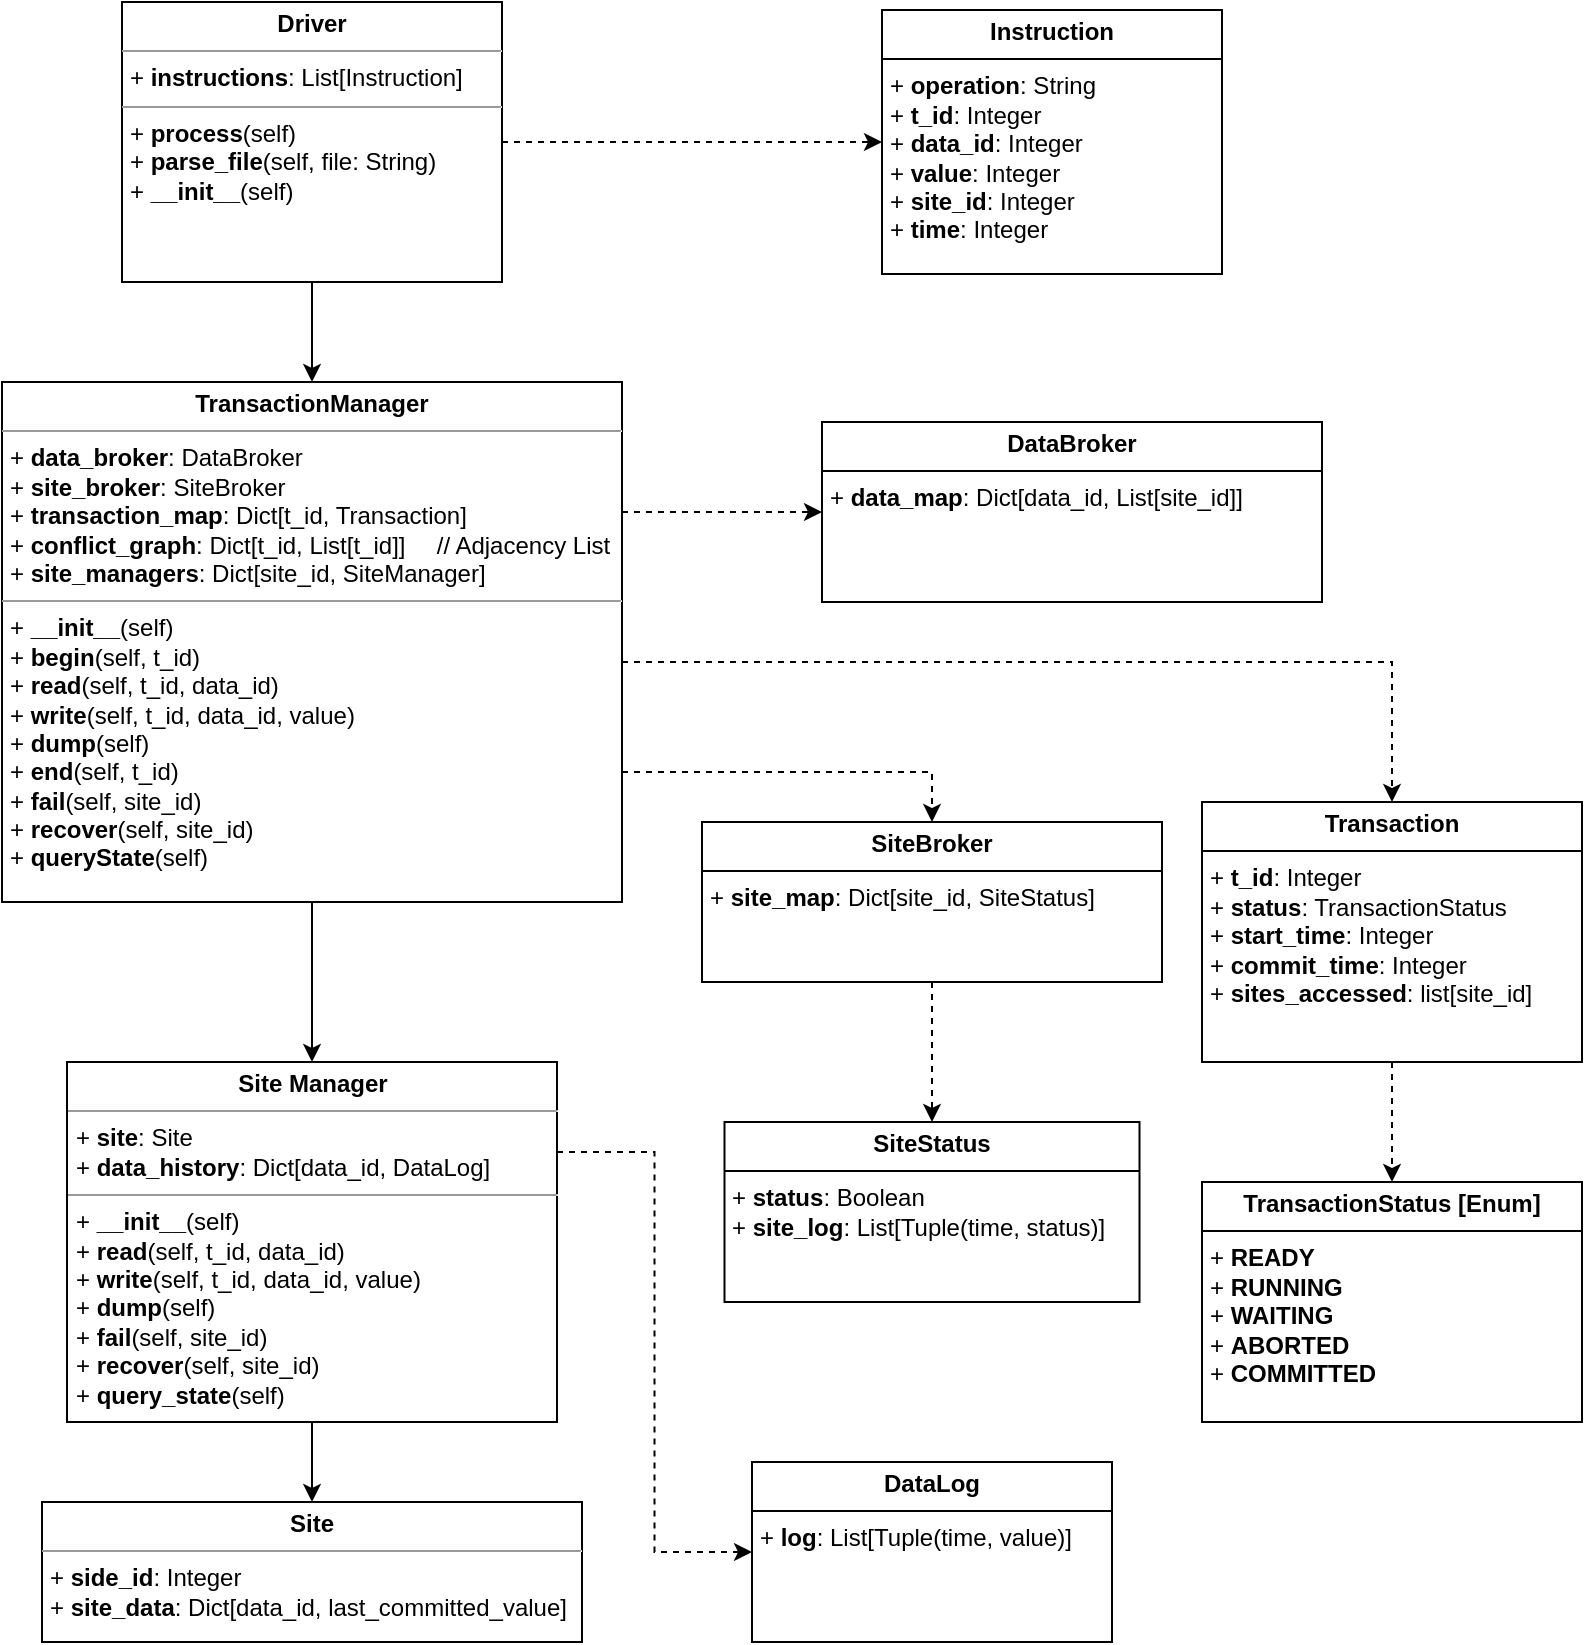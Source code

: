 <mxfile version="24.8.3">
  <diagram name="Page-1" id="c4acf3e9-155e-7222-9cf6-157b1a14988f">
    <mxGraphModel dx="1050" dy="1657" grid="1" gridSize="10" guides="1" tooltips="1" connect="1" arrows="1" fold="1" page="1" pageScale="1" pageWidth="850" pageHeight="1100" background="none" math="0" shadow="0">
      <root>
        <mxCell id="0" />
        <mxCell id="1" parent="0" />
        <mxCell id="5d2195bd80daf111-10" value="&lt;p style=&quot;margin:0px;margin-top:4px;text-align:center;&quot;&gt;&lt;b&gt;Site&lt;/b&gt;&lt;/p&gt;&lt;hr size=&quot;1&quot;&gt;&lt;p style=&quot;margin:0px;margin-left:4px;&quot;&gt;+ &lt;b&gt;side_id&lt;/b&gt;: Integer&lt;/p&gt;&lt;p style=&quot;margin:0px;margin-left:4px;&quot;&gt;+ &lt;b&gt;site_data&lt;/b&gt;:&amp;nbsp;&lt;span style=&quot;background-color: initial;&quot;&gt;Dict[data_id, last_committed_value]&lt;/span&gt;&lt;/p&gt;&lt;p style=&quot;margin:0px;margin-left:4px;&quot;&gt;&lt;br&gt;&lt;/p&gt;" style="verticalAlign=top;align=left;overflow=fill;fontSize=12;fontFamily=Helvetica;html=1;rounded=0;shadow=0;comic=0;labelBackgroundColor=none;strokeWidth=1" parent="1" vertex="1">
          <mxGeometry x="60" y="730" width="270" height="70" as="geometry" />
        </mxCell>
        <mxCell id="EIfYpKHlNEmlDHZDdE43-5" style="edgeStyle=orthogonalEdgeStyle;rounded=0;orthogonalLoop=1;jettySize=auto;html=1;" parent="1" source="5d2195bd80daf111-18" target="5d2195bd80daf111-19" edge="1">
          <mxGeometry relative="1" as="geometry" />
        </mxCell>
        <mxCell id="EIfYpKHlNEmlDHZDdE43-37" style="edgeStyle=orthogonalEdgeStyle;rounded=0;orthogonalLoop=1;jettySize=auto;html=1;exitX=1;exitY=0.5;exitDx=0;exitDy=0;entryX=0;entryY=0.5;entryDx=0;entryDy=0;dashed=1;" parent="1" source="5d2195bd80daf111-18" target="EIfYpKHlNEmlDHZDdE43-35" edge="1">
          <mxGeometry relative="1" as="geometry" />
        </mxCell>
        <mxCell id="5d2195bd80daf111-18" value="&lt;p style=&quot;margin:0px;margin-top:4px;text-align:center;&quot;&gt;&lt;b&gt;Driver&lt;/b&gt;&lt;/p&gt;&lt;hr size=&quot;1&quot;&gt;&lt;p style=&quot;margin:0px;margin-left:4px;&quot;&gt;+ &lt;b&gt;instructions&lt;/b&gt;: List[Instruction]&lt;/p&gt;&lt;hr size=&quot;1&quot;&gt;&lt;p style=&quot;margin:0px;margin-left:4px;&quot;&gt;+ &lt;b&gt;process&lt;/b&gt;(self)&lt;br&gt;+ &lt;b&gt;parse_file&lt;/b&gt;(self, file: String)&lt;/p&gt;&lt;p style=&quot;margin:0px;margin-left:4px;&quot;&gt;+ &lt;b&gt;__init__&lt;/b&gt;(self)&lt;/p&gt;&lt;p style=&quot;margin:0px;margin-left:4px;&quot;&gt;&lt;br&gt;&lt;/p&gt;" style="verticalAlign=top;align=left;overflow=fill;fontSize=12;fontFamily=Helvetica;html=1;rounded=0;shadow=0;comic=0;labelBackgroundColor=none;strokeWidth=1" parent="1" vertex="1">
          <mxGeometry x="100" y="-20" width="190" height="140" as="geometry" />
        </mxCell>
        <mxCell id="EIfYpKHlNEmlDHZDdE43-41" style="edgeStyle=orthogonalEdgeStyle;rounded=0;orthogonalLoop=1;jettySize=auto;html=1;exitX=1;exitY=0.5;exitDx=0;exitDy=0;entryX=0.5;entryY=0;entryDx=0;entryDy=0;dashed=1;" parent="1" source="5d2195bd80daf111-19" target="EIfYpKHlNEmlDHZDdE43-38" edge="1">
          <mxGeometry relative="1" as="geometry">
            <Array as="points">
              <mxPoint x="250" y="310" />
              <mxPoint x="720" y="310" />
            </Array>
          </mxGeometry>
        </mxCell>
        <mxCell id="EIfYpKHlNEmlDHZDdE43-47" style="edgeStyle=orthogonalEdgeStyle;rounded=0;orthogonalLoop=1;jettySize=auto;html=1;exitX=1;exitY=0.75;exitDx=0;exitDy=0;entryX=0.5;entryY=0;entryDx=0;entryDy=0;dashed=1;" parent="1" source="5d2195bd80daf111-19" target="EIfYpKHlNEmlDHZDdE43-46" edge="1">
          <mxGeometry relative="1" as="geometry" />
        </mxCell>
        <mxCell id="ZkX1OmZ0OC17ezpgjjzT-1" style="edgeStyle=orthogonalEdgeStyle;rounded=0;orthogonalLoop=1;jettySize=auto;html=1;entryX=0.5;entryY=0;entryDx=0;entryDy=0;" parent="1" source="5d2195bd80daf111-19" target="5d2195bd80daf111-20" edge="1">
          <mxGeometry relative="1" as="geometry" />
        </mxCell>
        <mxCell id="liZSuBq_oHjOSZf-k_FQ-1" style="edgeStyle=orthogonalEdgeStyle;rounded=0;orthogonalLoop=1;jettySize=auto;html=1;exitX=1;exitY=0.25;exitDx=0;exitDy=0;entryX=0;entryY=0.5;entryDx=0;entryDy=0;dashed=1;" edge="1" parent="1" source="5d2195bd80daf111-19" target="EIfYpKHlNEmlDHZDdE43-42">
          <mxGeometry relative="1" as="geometry" />
        </mxCell>
        <mxCell id="5d2195bd80daf111-19" value="&lt;p style=&quot;margin:0px;margin-top:4px;text-align:center;&quot;&gt;&lt;b&gt;TransactionManager&lt;/b&gt;&lt;/p&gt;&lt;hr size=&quot;1&quot;&gt;&lt;p style=&quot;margin:0px;margin-left:4px;&quot;&gt;+ &lt;b&gt;data_broker&lt;/b&gt;: DataBroker&lt;br&gt;+ &lt;b&gt;site_broker&lt;/b&gt;: SiteBroker&lt;/p&gt;&lt;p style=&quot;margin:0px;margin-left:4px;&quot;&gt;+ &lt;b&gt;transaction_map&lt;/b&gt;&lt;span style=&quot;background-color: initial;&quot;&gt;: Dict[&lt;/span&gt;&lt;span style=&quot;background-color: initial;&quot;&gt;t_id, Transaction]&lt;/span&gt;&lt;/p&gt;&lt;p style=&quot;margin:0px;margin-left:4px;&quot;&gt;&lt;span style=&quot;background-color: initial;&quot;&gt;+ &lt;b&gt;conflict_graph&lt;/b&gt;: Dict[t_id, List[t_id]]&amp;nbsp; &lt;span style=&quot;white-space: pre;&quot;&gt;&#x9;&lt;/span&gt;// Adjacency List&lt;/span&gt;&lt;/p&gt;&lt;p style=&quot;margin:0px;margin-left:4px;&quot;&gt;&lt;span style=&quot;background-color: initial;&quot;&gt;+ &lt;b&gt;site_managers&lt;/b&gt;: Dict[site_id, SiteManager]&lt;/span&gt;&lt;/p&gt;&lt;hr size=&quot;1&quot;&gt;&lt;p style=&quot;margin:0px;margin-left:4px;&quot;&gt;+ &lt;b&gt;__init__&lt;/b&gt;(self)&lt;/p&gt;&lt;p style=&quot;margin:0px;margin-left:4px;&quot;&gt;+ &lt;b&gt;begin&lt;/b&gt;(self, t_id)&lt;br&gt;+ &lt;b&gt;read&lt;/b&gt;(self, t_id, data_id)&lt;/p&gt;&lt;p style=&quot;margin:0px;margin-left:4px;&quot;&gt;+ &lt;b&gt;write&lt;/b&gt;(self, t_id, data_id, value)&lt;/p&gt;&lt;p style=&quot;margin:0px;margin-left:4px;&quot;&gt;+ &lt;b&gt;dump&lt;/b&gt;(self)&lt;/p&gt;&lt;p style=&quot;margin:0px;margin-left:4px;&quot;&gt;+ &lt;b&gt;end&lt;/b&gt;(self, t_id)&lt;/p&gt;&lt;p style=&quot;margin:0px;margin-left:4px;&quot;&gt;+ &lt;b&gt;fail&lt;/b&gt;(self, site_id)&lt;/p&gt;&lt;p style=&quot;margin:0px;margin-left:4px;&quot;&gt;+ &lt;b&gt;recover&lt;/b&gt;(self, site_id)&lt;/p&gt;&lt;p style=&quot;margin:0px;margin-left:4px;&quot;&gt;+ &lt;b&gt;queryState&lt;/b&gt;(self)&lt;/p&gt;&lt;p style=&quot;margin:0px;margin-left:4px;&quot;&gt;&lt;br&gt;&lt;/p&gt;" style="verticalAlign=top;align=left;overflow=fill;fontSize=12;fontFamily=Helvetica;html=1;rounded=0;shadow=0;comic=0;labelBackgroundColor=none;strokeWidth=1" parent="1" vertex="1">
          <mxGeometry x="40" y="170" width="310" height="260" as="geometry" />
        </mxCell>
        <mxCell id="ZkX1OmZ0OC17ezpgjjzT-7" style="edgeStyle=orthogonalEdgeStyle;rounded=0;orthogonalLoop=1;jettySize=auto;html=1;" parent="1" source="5d2195bd80daf111-20" target="5d2195bd80daf111-10" edge="1">
          <mxGeometry relative="1" as="geometry" />
        </mxCell>
        <mxCell id="liZSuBq_oHjOSZf-k_FQ-3" style="edgeStyle=orthogonalEdgeStyle;rounded=0;orthogonalLoop=1;jettySize=auto;html=1;exitX=1;exitY=0.25;exitDx=0;exitDy=0;entryX=0;entryY=0.5;entryDx=0;entryDy=0;dashed=1;" edge="1" parent="1" source="5d2195bd80daf111-20" target="ZkX1OmZ0OC17ezpgjjzT-6">
          <mxGeometry relative="1" as="geometry" />
        </mxCell>
        <mxCell id="5d2195bd80daf111-20" value="&lt;p style=&quot;margin:0px;margin-top:4px;text-align:center;&quot;&gt;&lt;b&gt;Site Manager&lt;/b&gt;&lt;/p&gt;&lt;hr size=&quot;1&quot;&gt;&lt;p style=&quot;margin:0px;margin-left:4px;&quot;&gt;+ &lt;b&gt;site&lt;/b&gt;: Site&lt;/p&gt;&lt;p style=&quot;margin:0px;margin-left:4px;&quot;&gt;+ &lt;b&gt;data_history&lt;/b&gt;: Dict[data_id, DataLog]&lt;/p&gt;&lt;hr size=&quot;1&quot;&gt;&lt;p style=&quot;margin: 0px 0px 0px 4px;&quot;&gt;+ &lt;b&gt;__init__&lt;/b&gt;(self)&lt;/p&gt;&lt;p style=&quot;margin: 0px 0px 0px 4px;&quot;&gt;+ &lt;b&gt;read&lt;/b&gt;(self, t_id, data_id)&lt;/p&gt;&lt;p style=&quot;margin: 0px 0px 0px 4px;&quot;&gt;+ &lt;b&gt;write&lt;/b&gt;(self, t_id, data_id, value)&lt;/p&gt;&lt;p style=&quot;margin: 0px 0px 0px 4px;&quot;&gt;+ &lt;b&gt;dump&lt;/b&gt;(self)&lt;/p&gt;&lt;p style=&quot;margin: 0px 0px 0px 4px;&quot;&gt;&lt;span style=&quot;background-color: initial;&quot;&gt;+ &lt;b&gt;fail&lt;/b&gt;(self, site_id)&lt;/span&gt;&lt;/p&gt;&lt;p style=&quot;margin: 0px 0px 0px 4px;&quot;&gt;+ &lt;b&gt;recover&lt;/b&gt;(self, site_id)&lt;/p&gt;&lt;p style=&quot;margin: 0px 0px 0px 4px;&quot;&gt;+ &lt;b&gt;query_state&lt;/b&gt;(self)&lt;/p&gt;&lt;p style=&quot;margin: 0px 0px 0px 4px;&quot;&gt;&lt;br&gt;&lt;/p&gt;" style="verticalAlign=top;align=left;overflow=fill;fontSize=12;fontFamily=Helvetica;html=1;rounded=0;shadow=0;comic=0;labelBackgroundColor=none;strokeWidth=1" parent="1" vertex="1">
          <mxGeometry x="72.5" y="510" width="245" height="180" as="geometry" />
        </mxCell>
        <mxCell id="EIfYpKHlNEmlDHZDdE43-35" value="&lt;p style=&quot;margin:0px;margin-top:4px;text-align:center;&quot;&gt;&lt;b&gt;Instruction&lt;/b&gt;&lt;/p&gt;&lt;hr size=&quot;1&quot; style=&quot;border-style:solid;&quot;&gt;&lt;p style=&quot;margin:0px;margin-left:4px;&quot;&gt;+ &lt;b&gt;operation&lt;/b&gt;: String&lt;/p&gt;&lt;p style=&quot;margin:0px;margin-left:4px;&quot;&gt;+ &lt;b&gt;t_id&lt;/b&gt;: Integer&lt;/p&gt;&lt;p style=&quot;margin:0px;margin-left:4px;&quot;&gt;+ &lt;b&gt;data_id&lt;/b&gt;: Integer&lt;/p&gt;&lt;p style=&quot;margin:0px;margin-left:4px;&quot;&gt;+ &lt;b&gt;value&lt;/b&gt;: Integer&lt;/p&gt;&lt;p style=&quot;margin:0px;margin-left:4px;&quot;&gt;+ &lt;b&gt;site_id&lt;/b&gt;: Integer&lt;/p&gt;&lt;p style=&quot;margin:0px;margin-left:4px;&quot;&gt;+ &lt;b&gt;time&lt;/b&gt;: Integer&lt;/p&gt;&lt;p style=&quot;margin:0px;margin-left:4px;&quot;&gt;&lt;br&gt;&lt;/p&gt;" style="verticalAlign=top;align=left;overflow=fill;html=1;whiteSpace=wrap;" parent="1" vertex="1">
          <mxGeometry x="480" y="-16" width="170" height="132" as="geometry" />
        </mxCell>
        <mxCell id="liZSuBq_oHjOSZf-k_FQ-5" style="edgeStyle=orthogonalEdgeStyle;rounded=0;orthogonalLoop=1;jettySize=auto;html=1;entryX=0.5;entryY=0;entryDx=0;entryDy=0;dashed=1;" edge="1" parent="1" source="EIfYpKHlNEmlDHZDdE43-38" target="liZSuBq_oHjOSZf-k_FQ-4">
          <mxGeometry relative="1" as="geometry" />
        </mxCell>
        <mxCell id="EIfYpKHlNEmlDHZDdE43-38" value="&lt;p style=&quot;margin:0px;margin-top:4px;text-align:center;&quot;&gt;&lt;b&gt;Transaction&lt;/b&gt;&lt;/p&gt;&lt;hr size=&quot;1&quot; style=&quot;border-style:solid;&quot;&gt;&lt;p style=&quot;margin:0px;margin-left:4px;&quot;&gt;+ &lt;b&gt;t_id&lt;/b&gt;: Integer&lt;/p&gt;&lt;p style=&quot;margin:0px;margin-left:4px;&quot;&gt;+ &lt;b&gt;status&lt;/b&gt;: TransactionStatus&lt;/p&gt;&lt;p style=&quot;margin:0px;margin-left:4px;&quot;&gt;+ &lt;b&gt;start_time&lt;/b&gt;: Integer&lt;/p&gt;&lt;p style=&quot;margin:0px;margin-left:4px;&quot;&gt;+ &lt;b&gt;commit_time&lt;/b&gt;: Integer&lt;/p&gt;&lt;p style=&quot;margin:0px;margin-left:4px;&quot;&gt;+ &lt;b&gt;sites_accessed&lt;/b&gt;: list[site_id]&lt;/p&gt;" style="verticalAlign=top;align=left;overflow=fill;html=1;whiteSpace=wrap;" parent="1" vertex="1">
          <mxGeometry x="640" y="380" width="190" height="130" as="geometry" />
        </mxCell>
        <mxCell id="EIfYpKHlNEmlDHZDdE43-42" value="&lt;p style=&quot;margin:0px;margin-top:4px;text-align:center;&quot;&gt;&lt;b&gt;DataBroker&lt;/b&gt;&lt;/p&gt;&lt;hr size=&quot;1&quot; style=&quot;border-style:solid;&quot;&gt;&lt;p style=&quot;margin:0px;margin-left:4px;&quot;&gt;+ &lt;b&gt;data_map&lt;/b&gt;: Dict[data_id, List[site_id]]&lt;/p&gt;" style="verticalAlign=top;align=left;overflow=fill;html=1;whiteSpace=wrap;" parent="1" vertex="1">
          <mxGeometry x="450" y="190" width="250" height="90" as="geometry" />
        </mxCell>
        <mxCell id="ZkX1OmZ0OC17ezpgjjzT-5" style="edgeStyle=orthogonalEdgeStyle;rounded=0;orthogonalLoop=1;jettySize=auto;html=1;exitX=0.5;exitY=1;exitDx=0;exitDy=0;entryX=0.5;entryY=0;entryDx=0;entryDy=0;dashed=1;" parent="1" source="EIfYpKHlNEmlDHZDdE43-46" target="ZkX1OmZ0OC17ezpgjjzT-3" edge="1">
          <mxGeometry relative="1" as="geometry" />
        </mxCell>
        <mxCell id="EIfYpKHlNEmlDHZDdE43-46" value="&lt;p style=&quot;margin:0px;margin-top:4px;text-align:center;&quot;&gt;&lt;b&gt;SiteBroker&lt;/b&gt;&lt;/p&gt;&lt;hr size=&quot;1&quot; style=&quot;border-style:solid;&quot;&gt;&lt;p style=&quot;margin:0px;margin-left:4px;&quot;&gt;+ &lt;b&gt;site_map&lt;/b&gt;: Dict[site_id, SiteStatus]&lt;/p&gt;" style="verticalAlign=top;align=left;overflow=fill;html=1;whiteSpace=wrap;" parent="1" vertex="1">
          <mxGeometry x="390" y="390" width="230" height="80" as="geometry" />
        </mxCell>
        <mxCell id="ZkX1OmZ0OC17ezpgjjzT-3" value="&lt;p style=&quot;margin:0px;margin-top:4px;text-align:center;&quot;&gt;&lt;b&gt;SiteStatus&lt;/b&gt;&lt;/p&gt;&lt;hr size=&quot;1&quot; style=&quot;border-style:solid;&quot;&gt;&lt;p style=&quot;margin:0px;margin-left:4px;&quot;&gt;&lt;span style=&quot;background-color: initial;&quot;&gt;+ &lt;b&gt;status&lt;/b&gt;: Boolean&lt;/span&gt;&lt;/p&gt;&lt;p style=&quot;margin:0px;margin-left:4px;&quot;&gt;&lt;span style=&quot;background-color: initial;&quot;&gt;+ &lt;b&gt;site_log&lt;/b&gt;: List[Tuple(time, status)]&lt;/span&gt;&lt;/p&gt;" style="verticalAlign=top;align=left;overflow=fill;html=1;whiteSpace=wrap;" parent="1" vertex="1">
          <mxGeometry x="401.25" y="540" width="207.5" height="90" as="geometry" />
        </mxCell>
        <mxCell id="ZkX1OmZ0OC17ezpgjjzT-6" value="&lt;p style=&quot;margin:0px;margin-top:4px;text-align:center;&quot;&gt;&lt;b&gt;DataLog&lt;/b&gt;&lt;/p&gt;&lt;hr size=&quot;1&quot; style=&quot;border-style:solid;&quot;&gt;&lt;p style=&quot;margin:0px;margin-left:4px;&quot;&gt;&lt;span style=&quot;background-color: initial;&quot;&gt;+ &lt;b&gt;log&lt;/b&gt;: List[Tuple(time, value)]&lt;/span&gt;&lt;/p&gt;" style="verticalAlign=top;align=left;overflow=fill;html=1;whiteSpace=wrap;" parent="1" vertex="1">
          <mxGeometry x="415" y="710" width="180" height="90" as="geometry" />
        </mxCell>
        <mxCell id="liZSuBq_oHjOSZf-k_FQ-4" value="&lt;p style=&quot;margin:0px;margin-top:4px;text-align:center;&quot;&gt;&lt;b&gt;TransactionStatus [Enum]&lt;/b&gt;&lt;/p&gt;&lt;hr size=&quot;1&quot; style=&quot;border-style:solid;&quot;&gt;&lt;p style=&quot;margin:0px;margin-left:4px;&quot;&gt;+ &lt;b&gt;READY&lt;/b&gt;&lt;/p&gt;&lt;p style=&quot;margin:0px;margin-left:4px;&quot;&gt;+ &lt;b&gt;RUNNING&lt;/b&gt;&lt;/p&gt;&lt;p style=&quot;margin:0px;margin-left:4px;&quot;&gt;+ &lt;b&gt;WAITING&lt;/b&gt;&lt;/p&gt;&lt;p style=&quot;margin:0px;margin-left:4px;&quot;&gt;+ &lt;b&gt;ABORTED&lt;/b&gt;&lt;/p&gt;&lt;p style=&quot;margin:0px;margin-left:4px;&quot;&gt;+ &lt;b&gt;COMMITTED&lt;/b&gt;&lt;/p&gt;" style="verticalAlign=top;align=left;overflow=fill;html=1;whiteSpace=wrap;" vertex="1" parent="1">
          <mxGeometry x="640" y="570" width="190" height="120" as="geometry" />
        </mxCell>
      </root>
    </mxGraphModel>
  </diagram>
</mxfile>
